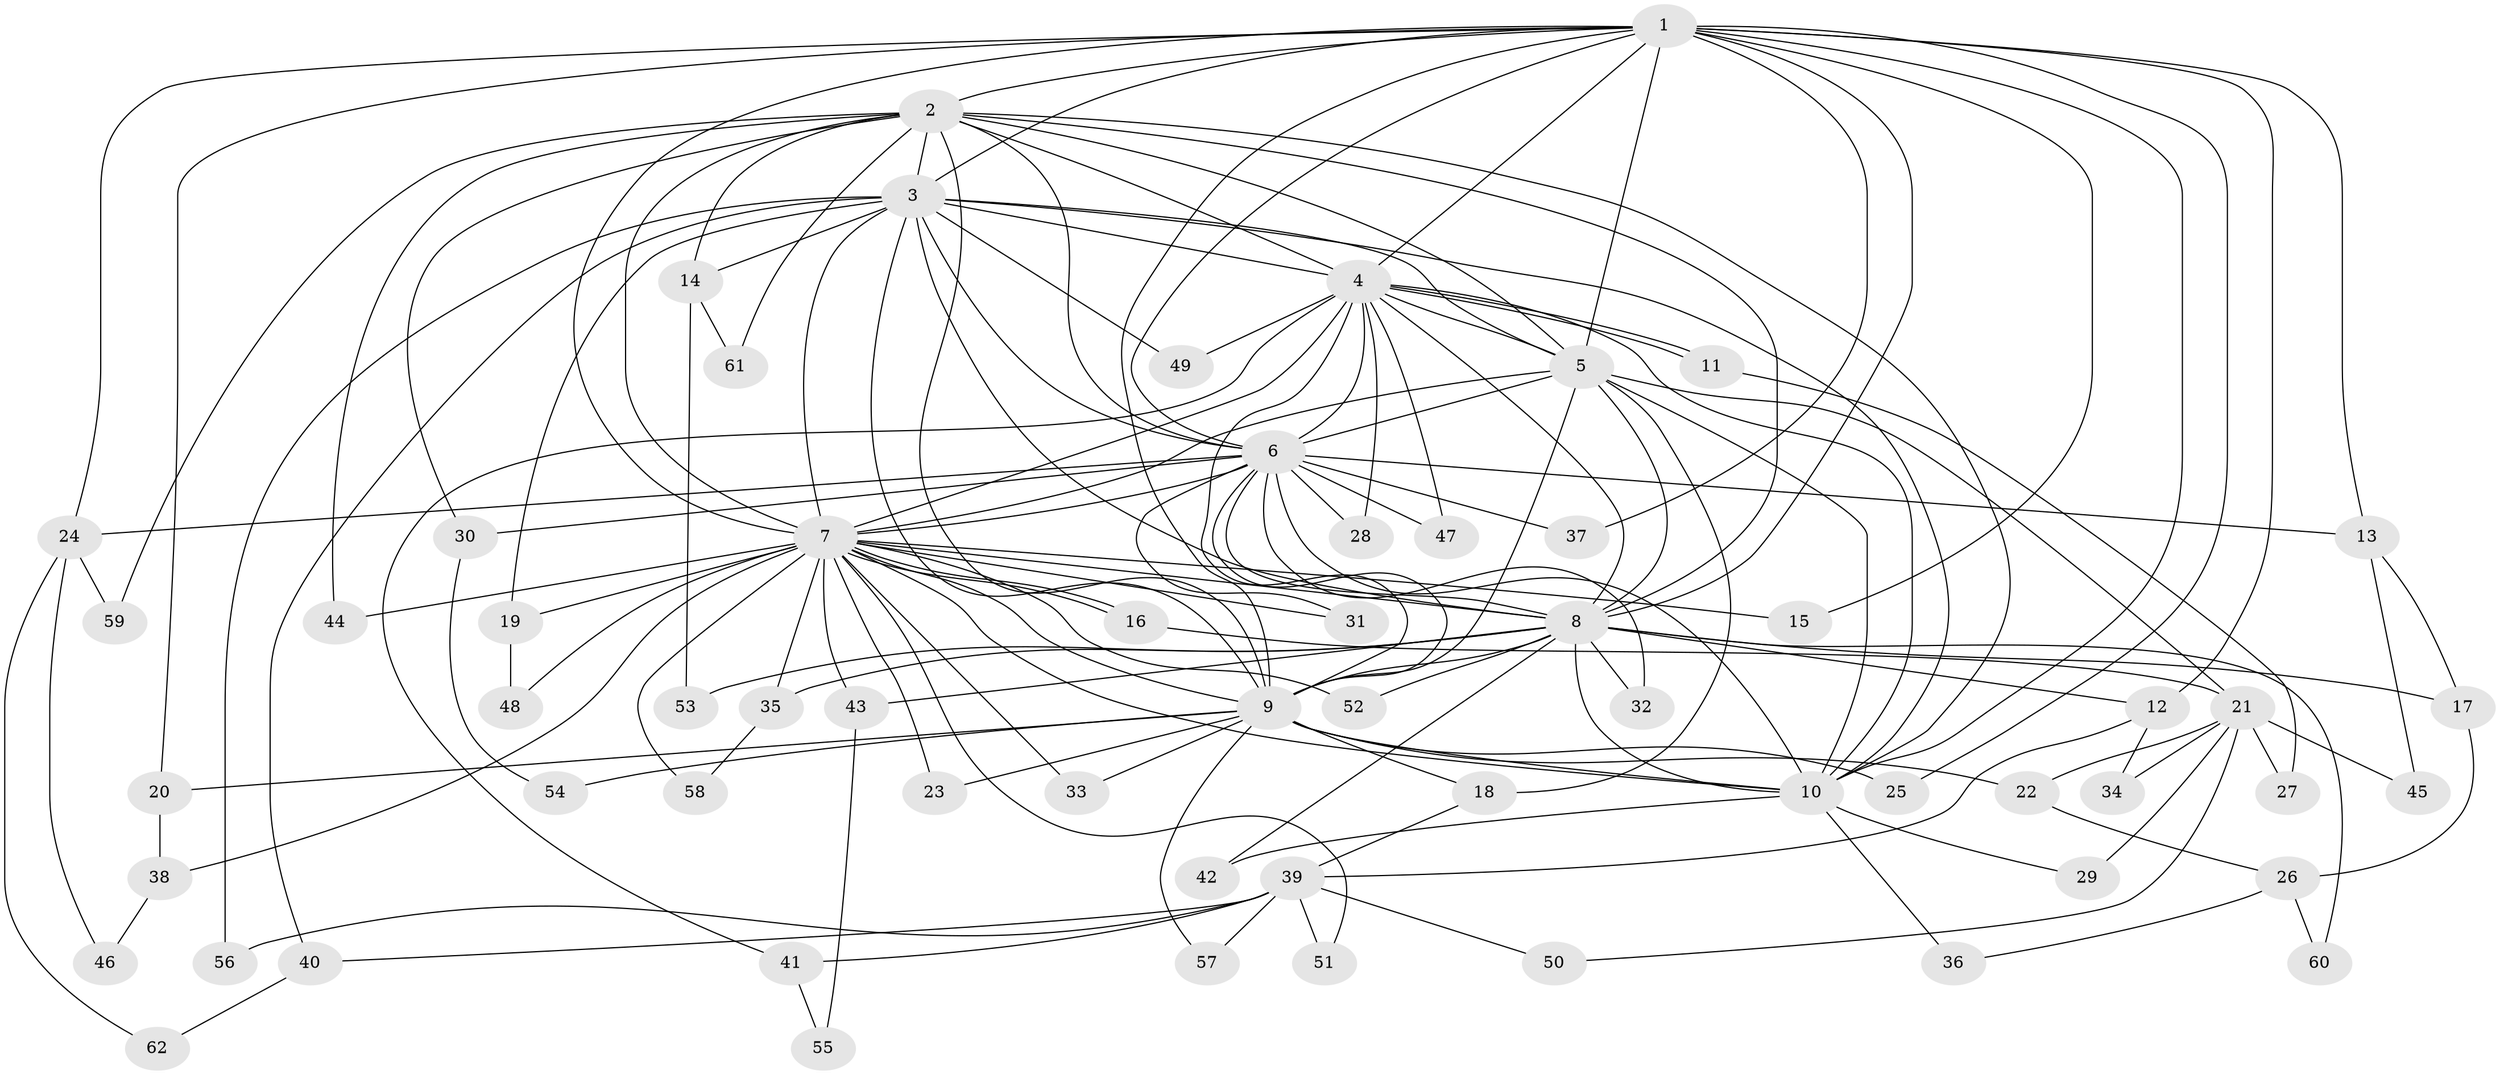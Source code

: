 // Generated by graph-tools (version 1.1) at 2025/45/03/09/25 04:45:55]
// undirected, 62 vertices, 149 edges
graph export_dot {
graph [start="1"]
  node [color=gray90,style=filled];
  1;
  2;
  3;
  4;
  5;
  6;
  7;
  8;
  9;
  10;
  11;
  12;
  13;
  14;
  15;
  16;
  17;
  18;
  19;
  20;
  21;
  22;
  23;
  24;
  25;
  26;
  27;
  28;
  29;
  30;
  31;
  32;
  33;
  34;
  35;
  36;
  37;
  38;
  39;
  40;
  41;
  42;
  43;
  44;
  45;
  46;
  47;
  48;
  49;
  50;
  51;
  52;
  53;
  54;
  55;
  56;
  57;
  58;
  59;
  60;
  61;
  62;
  1 -- 2;
  1 -- 3;
  1 -- 4;
  1 -- 5;
  1 -- 6;
  1 -- 7;
  1 -- 8;
  1 -- 9;
  1 -- 10;
  1 -- 12;
  1 -- 13;
  1 -- 15;
  1 -- 20;
  1 -- 24;
  1 -- 25;
  1 -- 37;
  2 -- 3;
  2 -- 4;
  2 -- 5;
  2 -- 6;
  2 -- 7;
  2 -- 8;
  2 -- 9;
  2 -- 10;
  2 -- 14;
  2 -- 30;
  2 -- 44;
  2 -- 59;
  2 -- 61;
  3 -- 4;
  3 -- 5;
  3 -- 6;
  3 -- 7;
  3 -- 8;
  3 -- 9;
  3 -- 10;
  3 -- 14;
  3 -- 19;
  3 -- 40;
  3 -- 49;
  3 -- 56;
  4 -- 5;
  4 -- 6;
  4 -- 7;
  4 -- 8;
  4 -- 9;
  4 -- 10;
  4 -- 11;
  4 -- 11;
  4 -- 28;
  4 -- 41;
  4 -- 47;
  4 -- 49;
  5 -- 6;
  5 -- 7;
  5 -- 8;
  5 -- 9;
  5 -- 10;
  5 -- 18;
  5 -- 21;
  6 -- 7;
  6 -- 8;
  6 -- 9;
  6 -- 10;
  6 -- 13;
  6 -- 24;
  6 -- 28;
  6 -- 30;
  6 -- 31;
  6 -- 32;
  6 -- 37;
  6 -- 47;
  7 -- 8;
  7 -- 9;
  7 -- 10;
  7 -- 15;
  7 -- 16;
  7 -- 16;
  7 -- 19;
  7 -- 23;
  7 -- 31;
  7 -- 33;
  7 -- 35;
  7 -- 38;
  7 -- 43;
  7 -- 44;
  7 -- 48;
  7 -- 51;
  7 -- 52;
  7 -- 58;
  8 -- 9;
  8 -- 10;
  8 -- 12;
  8 -- 17;
  8 -- 32;
  8 -- 35;
  8 -- 42;
  8 -- 43;
  8 -- 52;
  8 -- 53;
  8 -- 60;
  9 -- 10;
  9 -- 18;
  9 -- 20;
  9 -- 22;
  9 -- 23;
  9 -- 25;
  9 -- 33;
  9 -- 54;
  9 -- 57;
  10 -- 29;
  10 -- 36;
  10 -- 42;
  11 -- 27;
  12 -- 34;
  12 -- 39;
  13 -- 17;
  13 -- 45;
  14 -- 53;
  14 -- 61;
  16 -- 21;
  17 -- 26;
  18 -- 39;
  19 -- 48;
  20 -- 38;
  21 -- 22;
  21 -- 27;
  21 -- 29;
  21 -- 34;
  21 -- 45;
  21 -- 50;
  22 -- 26;
  24 -- 46;
  24 -- 59;
  24 -- 62;
  26 -- 36;
  26 -- 60;
  30 -- 54;
  35 -- 58;
  38 -- 46;
  39 -- 40;
  39 -- 41;
  39 -- 50;
  39 -- 51;
  39 -- 56;
  39 -- 57;
  40 -- 62;
  41 -- 55;
  43 -- 55;
}
